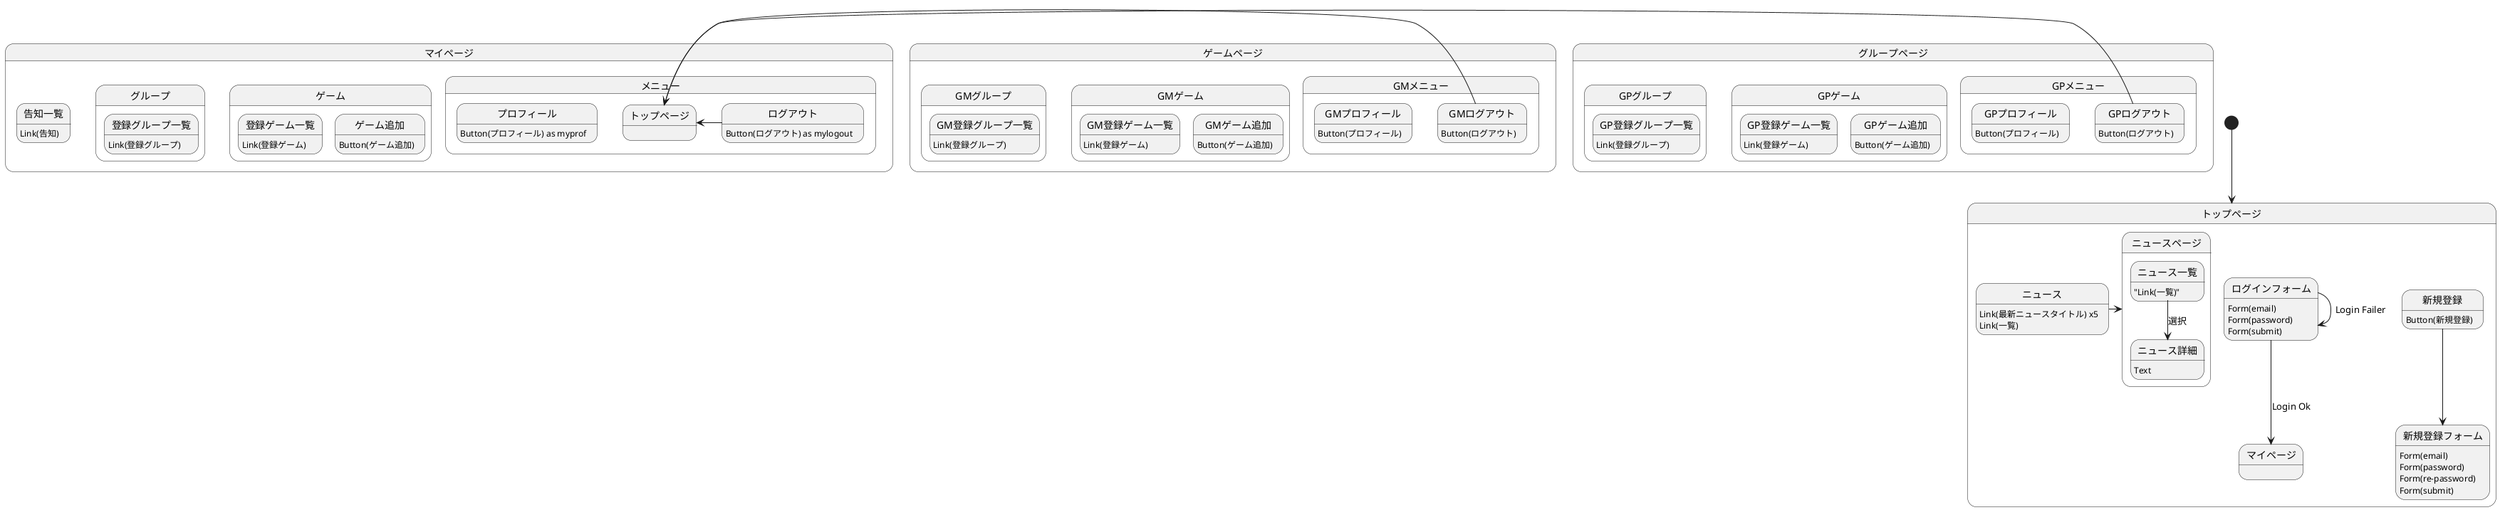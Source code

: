 @startuml
[*] --> toppage
state "トップページ" as toppage {
    ニュース: Link(最新ニュースタイトル) x5
    ニュース: Link(一覧)
    ニュース -> news
    ログインフォーム: Form(email)
    ログインフォーム: Form(password)
    ログインフォーム: Form(submit)
    ログインフォーム --> ログインフォーム: Login Failer
    ログインフォーム --> マイページ: Login Ok
    新規登録: Button(新規登録)
    新規登録フォーム: Form(email)
    新規登録フォーム: Form(password)
    新規登録フォーム: Form(re-password)
    新規登録フォーム: Form(submit)
    新規登録 --> 新規登録フォーム
}
state "マイページ" as mypage {
    state "メニュー" as mymenu {
        プロフィール: Button(プロフィール) as myprof
        ログアウト: Button(ログアウト) as mylogout
        ログアウト -left-> トップページ
    }
    state "ゲーム" as mygame {
        登録ゲーム一覧: Link(登録ゲーム)
        ゲーム追加: Button(ゲーム追加)
    }
    state "グループ" as mygroup {
        登録グループ一覧: Link(登録グループ)
    }
    告知一覧: Link(告知)
}
state "ニュースページ" as news {
    ニュース一覧: "Link(一覧)"
    ニュース詳細: Text
    ニュース一覧 --> ニュース詳細: 選択
}
state ゲームページ {
    state GMメニュー {
        GMプロフィール: Button(プロフィール)
        GMログアウト: Button(ログアウト)
        GMログアウト -left-> トップページ
    }
    state GMゲーム {
        GM登録ゲーム一覧: Link(登録ゲーム)
        GMゲーム追加: Button(ゲーム追加)
    }
    state GMグループ {
        GM登録グループ一覧: Link(登録グループ)
    }
}
state グループページ {
    state GPメニュー {
        GPプロフィール: Button(プロフィール)
        GPログアウト: Button(ログアウト)
        GPログアウト -left-> トップページ
    }
    state GPゲーム {
        GP登録ゲーム一覧: Link(登録ゲーム)
        GPゲーム追加: Button(ゲーム追加)
    }
    state GPグループ {
        GP登録グループ一覧: Link(登録グループ)
    }

}
@enduml
